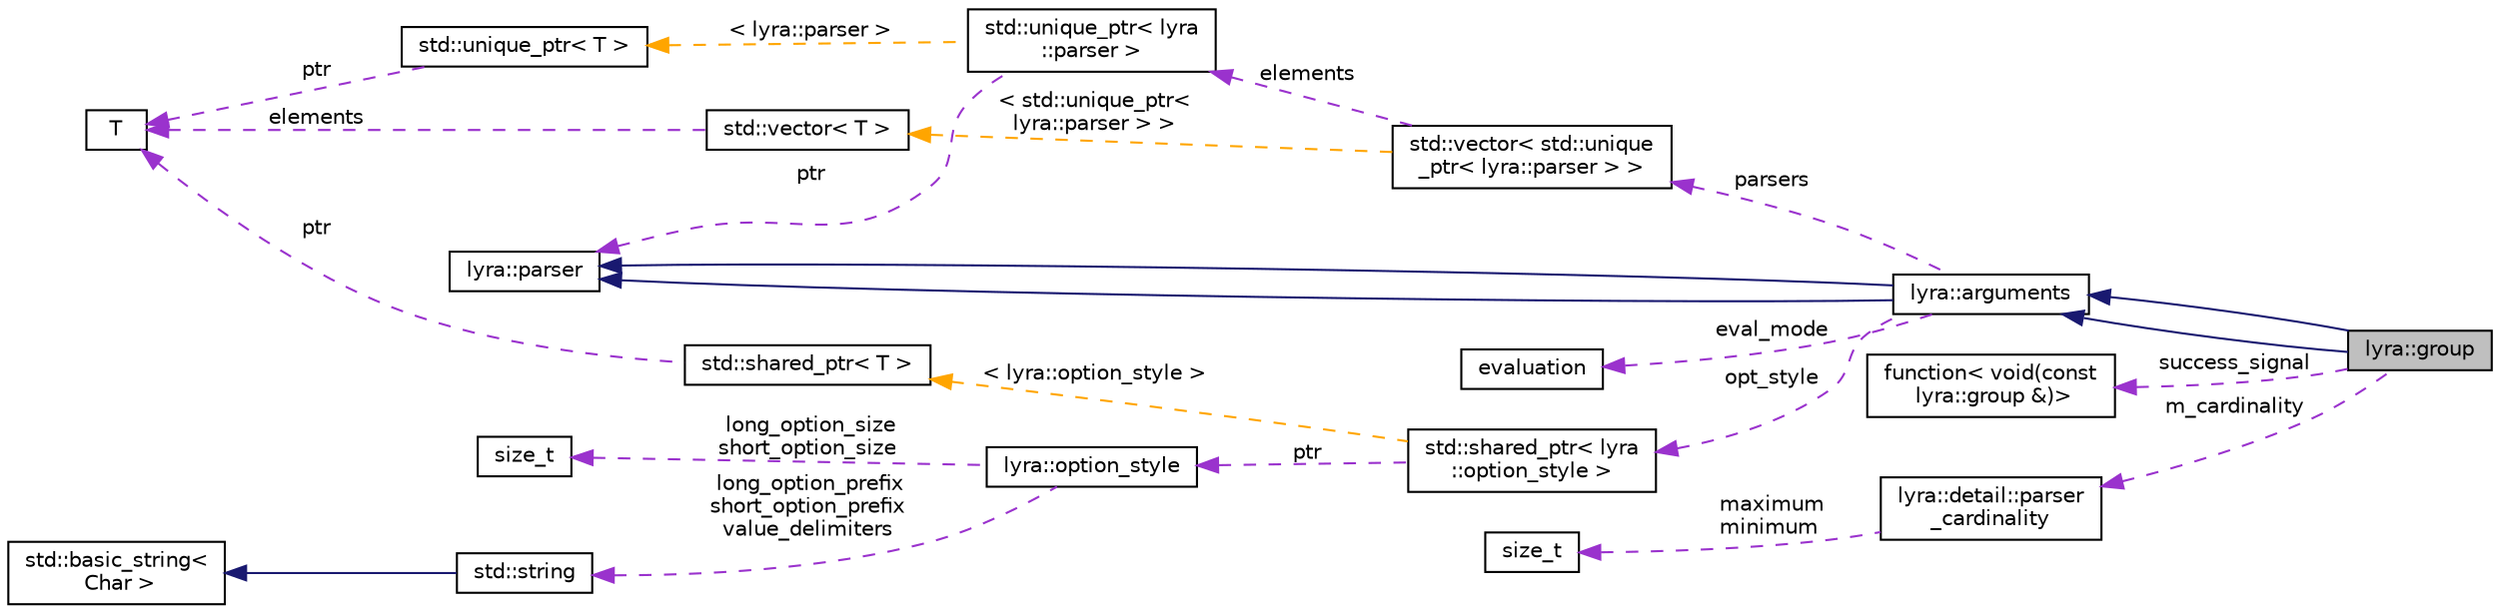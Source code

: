 digraph "lyra::group"
{
 // INTERACTIVE_SVG=YES
 // LATEX_PDF_SIZE
  edge [fontname="Helvetica",fontsize="10",labelfontname="Helvetica",labelfontsize="10"];
  node [fontname="Helvetica",fontsize="10",shape=record];
  rankdir="LR";
  Node1 [label="lyra::group",height=0.2,width=0.4,color="black", fillcolor="grey75", style="filled", fontcolor="black",tooltip=" "];
  Node2 -> Node1 [dir="back",color="midnightblue",fontsize="10",style="solid",fontname="Helvetica"];
  Node2 [label="lyra::arguments",height=0.2,width=0.4,color="black", fillcolor="white", style="filled",URL="$classlyra_1_1arguments.html",tooltip=" "];
  Node3 -> Node2 [dir="back",color="midnightblue",fontsize="10",style="solid",fontname="Helvetica"];
  Node3 [label="lyra::parser",height=0.2,width=0.4,color="black", fillcolor="white", style="filled",URL="$classlyra_1_1parser.html",tooltip=" "];
  Node3 -> Node2 [dir="back",color="midnightblue",fontsize="10",style="solid",fontname="Helvetica"];
  Node4 -> Node2 [dir="back",color="darkorchid3",fontsize="10",style="dashed",label=" opt_style" ,fontname="Helvetica"];
  Node4 [label="std::shared_ptr\< lyra\l::option_style \>",height=0.2,width=0.4,color="black", fillcolor="white", style="filled",tooltip=" "];
  Node5 -> Node4 [dir="back",color="darkorchid3",fontsize="10",style="dashed",label=" ptr" ,fontname="Helvetica"];
  Node5 [label="lyra::option_style",height=0.2,width=0.4,color="black", fillcolor="white", style="filled",URL="$structlyra_1_1option__style.html",tooltip=" "];
  Node6 -> Node5 [dir="back",color="darkorchid3",fontsize="10",style="dashed",label=" long_option_prefix\nshort_option_prefix\nvalue_delimiters" ,fontname="Helvetica"];
  Node6 [label="std::string",height=0.2,width=0.4,color="black", fillcolor="white", style="filled",tooltip=" "];
  Node7 -> Node6 [dir="back",color="midnightblue",fontsize="10",style="solid",fontname="Helvetica"];
  Node7 [label="std::basic_string\<\l Char \>",height=0.2,width=0.4,color="black", fillcolor="white", style="filled",tooltip=" "];
  Node8 -> Node5 [dir="back",color="darkorchid3",fontsize="10",style="dashed",label=" long_option_size\nshort_option_size" ,fontname="Helvetica"];
  Node8 [label="size_t",height=0.2,width=0.4,color="black", fillcolor="white", style="filled",tooltip=" "];
  Node9 -> Node4 [dir="back",color="orange",fontsize="10",style="dashed",label=" \< lyra::option_style \>" ,fontname="Helvetica"];
  Node9 [label="std::shared_ptr\< T \>",height=0.2,width=0.4,color="black", fillcolor="white", style="filled",tooltip=" "];
  Node10 -> Node9 [dir="back",color="darkorchid3",fontsize="10",style="dashed",label=" ptr" ,fontname="Helvetica"];
  Node10 [label="T",height=0.2,width=0.4,color="black", fillcolor="white", style="filled",tooltip=" "];
  Node11 -> Node2 [dir="back",color="darkorchid3",fontsize="10",style="dashed",label=" parsers" ,fontname="Helvetica"];
  Node11 [label="std::vector\< std::unique\l_ptr\< lyra::parser \> \>",height=0.2,width=0.4,color="black", fillcolor="white", style="filled",tooltip=" "];
  Node12 -> Node11 [dir="back",color="darkorchid3",fontsize="10",style="dashed",label=" elements" ,fontname="Helvetica"];
  Node12 [label="std::unique_ptr\< lyra\l::parser \>",height=0.2,width=0.4,color="black", fillcolor="white", style="filled",tooltip=" "];
  Node3 -> Node12 [dir="back",color="darkorchid3",fontsize="10",style="dashed",label=" ptr" ,fontname="Helvetica"];
  Node13 -> Node12 [dir="back",color="orange",fontsize="10",style="dashed",label=" \< lyra::parser \>" ,fontname="Helvetica"];
  Node13 [label="std::unique_ptr\< T \>",height=0.2,width=0.4,color="black", fillcolor="white", style="filled",tooltip=" "];
  Node10 -> Node13 [dir="back",color="darkorchid3",fontsize="10",style="dashed",label=" ptr" ,fontname="Helvetica"];
  Node14 -> Node11 [dir="back",color="orange",fontsize="10",style="dashed",label=" \< std::unique_ptr\<\l lyra::parser \> \>" ,fontname="Helvetica"];
  Node14 [label="std::vector\< T \>",height=0.2,width=0.4,color="black", fillcolor="white", style="filled",tooltip=" "];
  Node10 -> Node14 [dir="back",color="darkorchid3",fontsize="10",style="dashed",label=" elements" ,fontname="Helvetica"];
  Node15 -> Node2 [dir="back",color="darkorchid3",fontsize="10",style="dashed",label=" eval_mode" ,fontname="Helvetica"];
  Node15 [label="evaluation",height=0.2,width=0.4,color="black", fillcolor="white", style="filled",tooltip=" "];
  Node2 -> Node1 [dir="back",color="midnightblue",fontsize="10",style="solid",fontname="Helvetica"];
  Node16 -> Node1 [dir="back",color="darkorchid3",fontsize="10",style="dashed",label=" success_signal" ,fontname="Helvetica"];
  Node16 [label="function\< void(const\l lyra::group &)\>",height=0.2,width=0.4,color="black", fillcolor="white", style="filled",tooltip=" "];
  Node17 -> Node1 [dir="back",color="darkorchid3",fontsize="10",style="dashed",label=" m_cardinality" ,fontname="Helvetica"];
  Node17 [label="lyra::detail::parser\l_cardinality",height=0.2,width=0.4,color="black", fillcolor="white", style="filled",URL="$structlyra_1_1detail_1_1parser__cardinality.html",tooltip=" "];
  Node18 -> Node17 [dir="back",color="darkorchid3",fontsize="10",style="dashed",label=" maximum\nminimum" ,fontname="Helvetica"];
  Node18 [label="size_t",height=0.2,width=0.4,color="black", fillcolor="white", style="filled",tooltip=" "];
}
